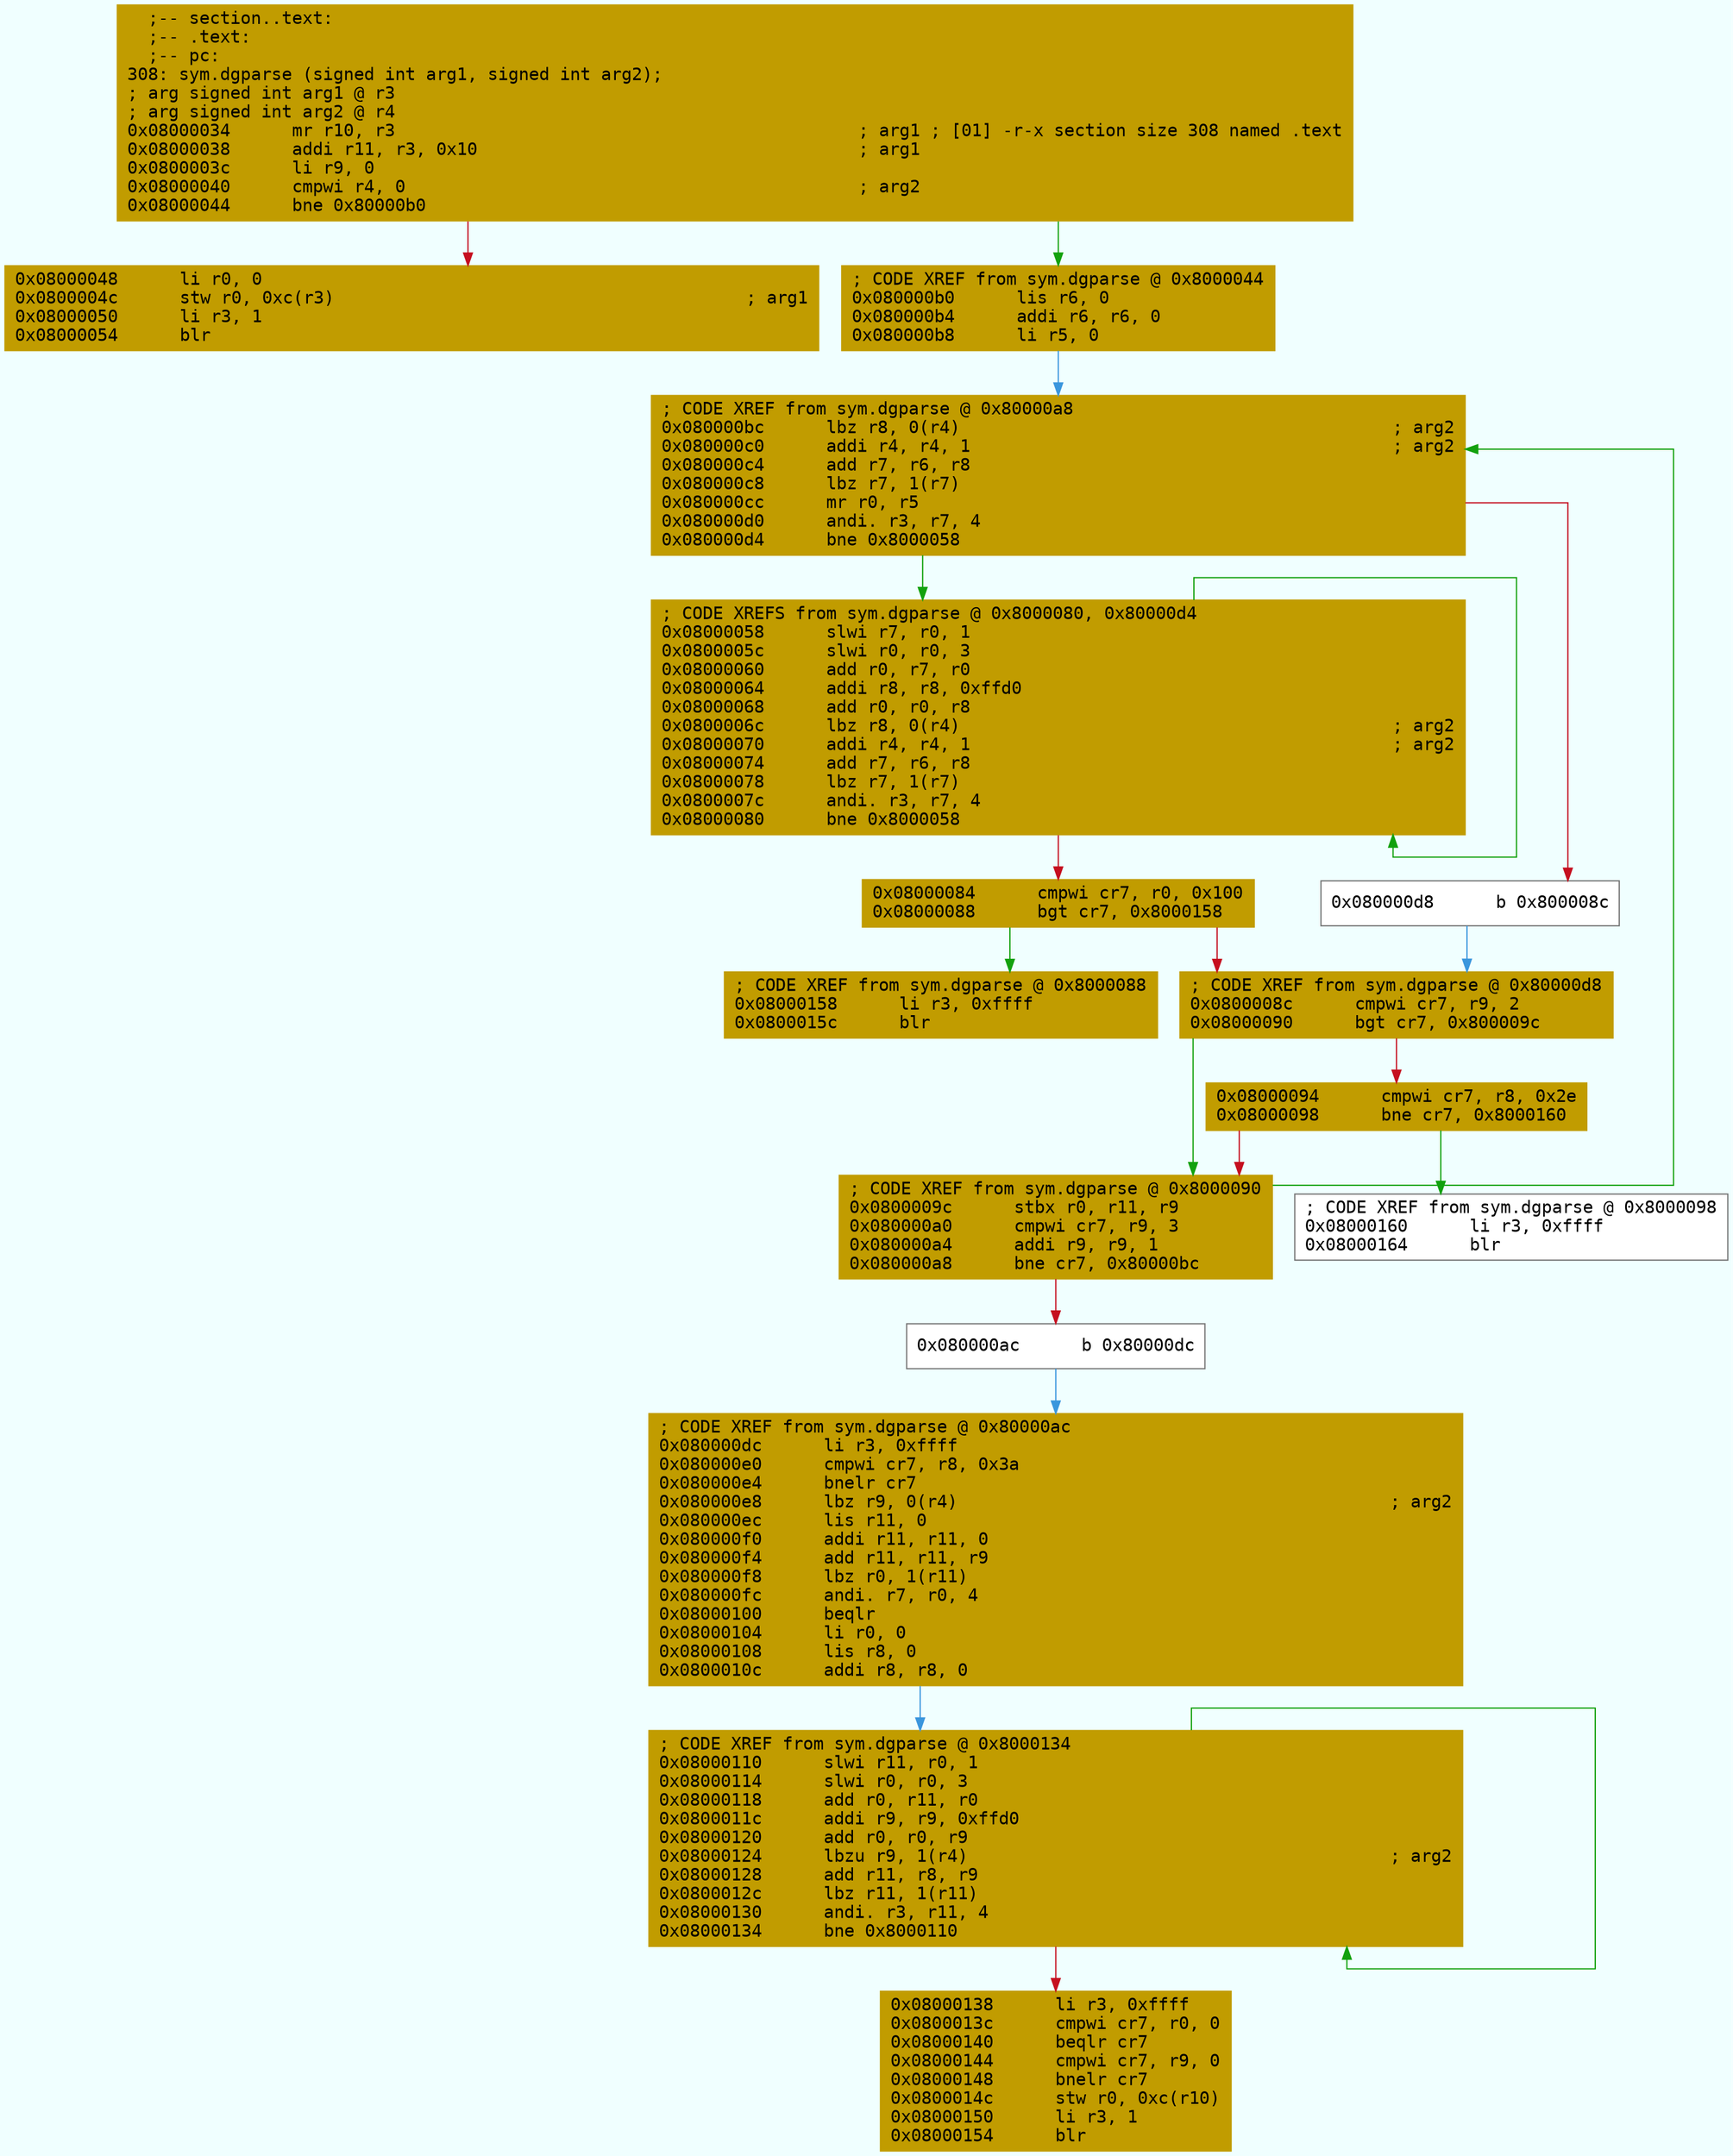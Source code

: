 digraph code {
	graph [bgcolor=azure fontsize=8 fontname="Courier" splines="ortho"];
	node [fillcolor=gray style=filled shape=box];
	edge [arrowhead="normal"];
	"0x08000034" [URL="sym.dgparse/0x08000034", fillcolor="#c19c00",color="#c19c00", fontname="Courier",label="  ;-- section..text:\l  ;-- .text:\l  ;-- pc:\l308: sym.dgparse (signed int arg1, signed int arg2);\l; arg signed int arg1 @ r3\l; arg signed int arg2 @ r4\l0x08000034      mr r10, r3                                             ; arg1 ; [01] -r-x section size 308 named .text\l0x08000038      addi r11, r3, 0x10                                     ; arg1\l0x0800003c      li r9, 0\l0x08000040      cmpwi r4, 0                                            ; arg2\l0x08000044      bne 0x80000b0\l"]
	"0x08000048" [URL="sym.dgparse/0x08000048", fillcolor="#c19c00",color="#c19c00", fontname="Courier",label="0x08000048      li r0, 0\l0x0800004c      stw r0, 0xc(r3)                                        ; arg1\l0x08000050      li r3, 1\l0x08000054      blr\l"]
	"0x08000058" [URL="sym.dgparse/0x08000058", fillcolor="#c19c00",color="#c19c00", fontname="Courier",label="; CODE XREFS from sym.dgparse @ 0x8000080, 0x80000d4\l0x08000058      slwi r7, r0, 1\l0x0800005c      slwi r0, r0, 3\l0x08000060      add r0, r7, r0\l0x08000064      addi r8, r8, 0xffd0\l0x08000068      add r0, r0, r8\l0x0800006c      lbz r8, 0(r4)                                          ; arg2\l0x08000070      addi r4, r4, 1                                         ; arg2\l0x08000074      add r7, r6, r8\l0x08000078      lbz r7, 1(r7)\l0x0800007c      andi. r3, r7, 4\l0x08000080      bne 0x8000058\l"]
	"0x08000084" [URL="sym.dgparse/0x08000084", fillcolor="#c19c00",color="#c19c00", fontname="Courier",label="0x08000084      cmpwi cr7, r0, 0x100\l0x08000088      bgt cr7, 0x8000158\l"]
	"0x0800008c" [URL="sym.dgparse/0x0800008c", fillcolor="#c19c00",color="#c19c00", fontname="Courier",label="; CODE XREF from sym.dgparse @ 0x80000d8\l0x0800008c      cmpwi cr7, r9, 2\l0x08000090      bgt cr7, 0x800009c\l"]
	"0x08000094" [URL="sym.dgparse/0x08000094", fillcolor="#c19c00",color="#c19c00", fontname="Courier",label="0x08000094      cmpwi cr7, r8, 0x2e\l0x08000098      bne cr7, 0x8000160\l"]
	"0x0800009c" [URL="sym.dgparse/0x0800009c", fillcolor="#c19c00",color="#c19c00", fontname="Courier",label="; CODE XREF from sym.dgparse @ 0x8000090\l0x0800009c      stbx r0, r11, r9\l0x080000a0      cmpwi cr7, r9, 3\l0x080000a4      addi r9, r9, 1\l0x080000a8      bne cr7, 0x80000bc\l"]
	"0x080000ac" [URL="sym.dgparse/0x080000ac", fillcolor="white",color="#767676", fontname="Courier",label="0x080000ac      b 0x80000dc\l"]
	"0x080000b0" [URL="sym.dgparse/0x080000b0", fillcolor="#c19c00",color="#c19c00", fontname="Courier",label="; CODE XREF from sym.dgparse @ 0x8000044\l0x080000b0      lis r6, 0\l0x080000b4      addi r6, r6, 0\l0x080000b8      li r5, 0\l"]
	"0x080000bc" [URL="sym.dgparse/0x080000bc", fillcolor="#c19c00",color="#c19c00", fontname="Courier",label="; CODE XREF from sym.dgparse @ 0x80000a8\l0x080000bc      lbz r8, 0(r4)                                          ; arg2\l0x080000c0      addi r4, r4, 1                                         ; arg2\l0x080000c4      add r7, r6, r8\l0x080000c8      lbz r7, 1(r7)\l0x080000cc      mr r0, r5\l0x080000d0      andi. r3, r7, 4\l0x080000d4      bne 0x8000058\l"]
	"0x080000d8" [URL="sym.dgparse/0x080000d8", fillcolor="white",color="#767676", fontname="Courier",label="0x080000d8      b 0x800008c\l"]
	"0x080000dc" [URL="sym.dgparse/0x080000dc", fillcolor="#c19c00",color="#c19c00", fontname="Courier",label="; CODE XREF from sym.dgparse @ 0x80000ac\l0x080000dc      li r3, 0xffff\l0x080000e0      cmpwi cr7, r8, 0x3a\l0x080000e4      bnelr cr7\l0x080000e8      lbz r9, 0(r4)                                          ; arg2\l0x080000ec      lis r11, 0\l0x080000f0      addi r11, r11, 0\l0x080000f4      add r11, r11, r9\l0x080000f8      lbz r0, 1(r11)\l0x080000fc      andi. r7, r0, 4\l0x08000100      beqlr\l0x08000104      li r0, 0\l0x08000108      lis r8, 0\l0x0800010c      addi r8, r8, 0\l"]
	"0x08000110" [URL="sym.dgparse/0x08000110", fillcolor="#c19c00",color="#c19c00", fontname="Courier",label="; CODE XREF from sym.dgparse @ 0x8000134\l0x08000110      slwi r11, r0, 1\l0x08000114      slwi r0, r0, 3\l0x08000118      add r0, r11, r0\l0x0800011c      addi r9, r9, 0xffd0\l0x08000120      add r0, r0, r9\l0x08000124      lbzu r9, 1(r4)                                         ; arg2\l0x08000128      add r11, r8, r9\l0x0800012c      lbz r11, 1(r11)\l0x08000130      andi. r3, r11, 4\l0x08000134      bne 0x8000110\l"]
	"0x08000138" [URL="sym.dgparse/0x08000138", fillcolor="#c19c00",color="#c19c00", fontname="Courier",label="0x08000138      li r3, 0xffff\l0x0800013c      cmpwi cr7, r0, 0\l0x08000140      beqlr cr7\l0x08000144      cmpwi cr7, r9, 0\l0x08000148      bnelr cr7\l0x0800014c      stw r0, 0xc(r10)\l0x08000150      li r3, 1\l0x08000154      blr\l"]
	"0x08000158" [URL="sym.dgparse/0x08000158", fillcolor="#c19c00",color="#c19c00", fontname="Courier",label="; CODE XREF from sym.dgparse @ 0x8000088\l0x08000158      li r3, 0xffff\l0x0800015c      blr\l"]
	"0x08000160" [URL="sym.dgparse/0x08000160", fillcolor="white",color="#767676", fontname="Courier",label="; CODE XREF from sym.dgparse @ 0x8000098\l0x08000160      li r3, 0xffff\l0x08000164      blr\l"]
        "0x08000034" -> "0x080000b0" [color="#13a10e"];
        "0x08000034" -> "0x08000048" [color="#c50f1f"];
        "0x08000058" -> "0x08000058" [color="#13a10e"];
        "0x08000058" -> "0x08000084" [color="#c50f1f"];
        "0x08000084" -> "0x08000158" [color="#13a10e"];
        "0x08000084" -> "0x0800008c" [color="#c50f1f"];
        "0x0800008c" -> "0x0800009c" [color="#13a10e"];
        "0x0800008c" -> "0x08000094" [color="#c50f1f"];
        "0x08000094" -> "0x08000160" [color="#13a10e"];
        "0x08000094" -> "0x0800009c" [color="#c50f1f"];
        "0x0800009c" -> "0x080000bc" [color="#13a10e"];
        "0x0800009c" -> "0x080000ac" [color="#c50f1f"];
        "0x080000ac" -> "0x080000dc" [color="#3a96dd"];
        "0x080000b0" -> "0x080000bc" [color="#3a96dd"];
        "0x080000bc" -> "0x08000058" [color="#13a10e"];
        "0x080000bc" -> "0x080000d8" [color="#c50f1f"];
        "0x080000d8" -> "0x0800008c" [color="#3a96dd"];
        "0x080000dc" -> "0x08000110" [color="#3a96dd"];
        "0x08000110" -> "0x08000110" [color="#13a10e"];
        "0x08000110" -> "0x08000138" [color="#c50f1f"];
}
